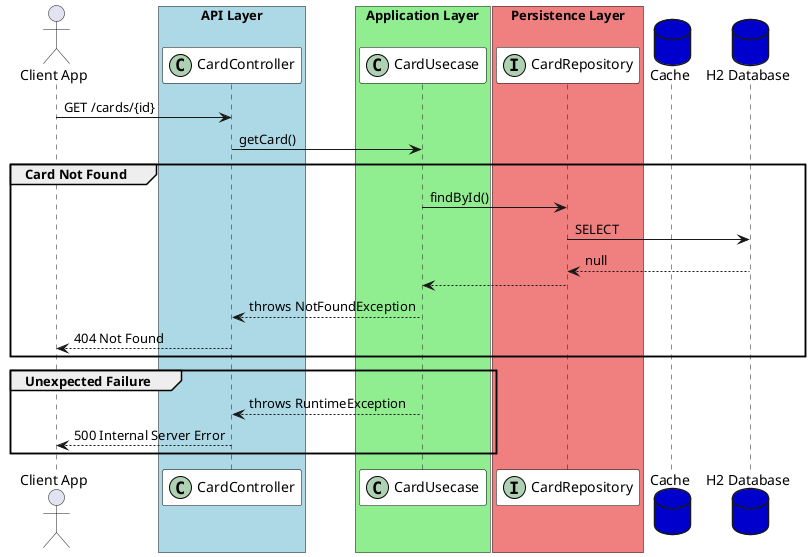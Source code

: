 @startuml
skinparam sequenceParticipantBorderColor Black
skinparam sequenceParticipantBackgroundColor #FFFFFF

actor user as "Client App"

box "API Layer" #LightBlue
participant "CardController" as controller <<(C,#ADD1B2)>>
end box

box "Application Layer" #LightGreen
participant "CardUsecase" as usecase <<(C,#ADD1B2)>>
end box

box "Persistence Layer" #LightCoral
participant "CardRepository" as cardRepo <<(I,#ADD1B2)>>
end box

database "Cache" as cache #MediumBlue
database "H2 Database" as db #MediumBlue

user -> controller : GET /cards/{id}
controller -> usecase : getCard()

group Card Not Found
  usecase -> cardRepo : findById()
  cardRepo -> db : SELECT
  db --> cardRepo : null
  cardRepo --> usecase
  usecase --> controller : throws NotFoundException
  controller --> user : 404 Not Found
end

group Unexpected Failure
  usecase --> controller : throws RuntimeException
  controller --> user : 500 Internal Server Error
end
@enduml